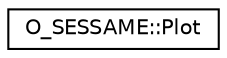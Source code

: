 digraph "Graphical Class Hierarchy"
{
 // LATEX_PDF_SIZE
  edge [fontname="Helvetica",fontsize="10",labelfontname="Helvetica",labelfontsize="10"];
  node [fontname="Helvetica",fontsize="10",shape=record];
  rankdir="LR";
  Node0 [label="O_SESSAME::Plot",height=0.2,width=0.4,color="black", fillcolor="white", style="filled",URL="$classO__SESSAME_1_1Plot.html",tooltip="A Plot object is used to display data in a 2-D or 3-D plot."];
}
